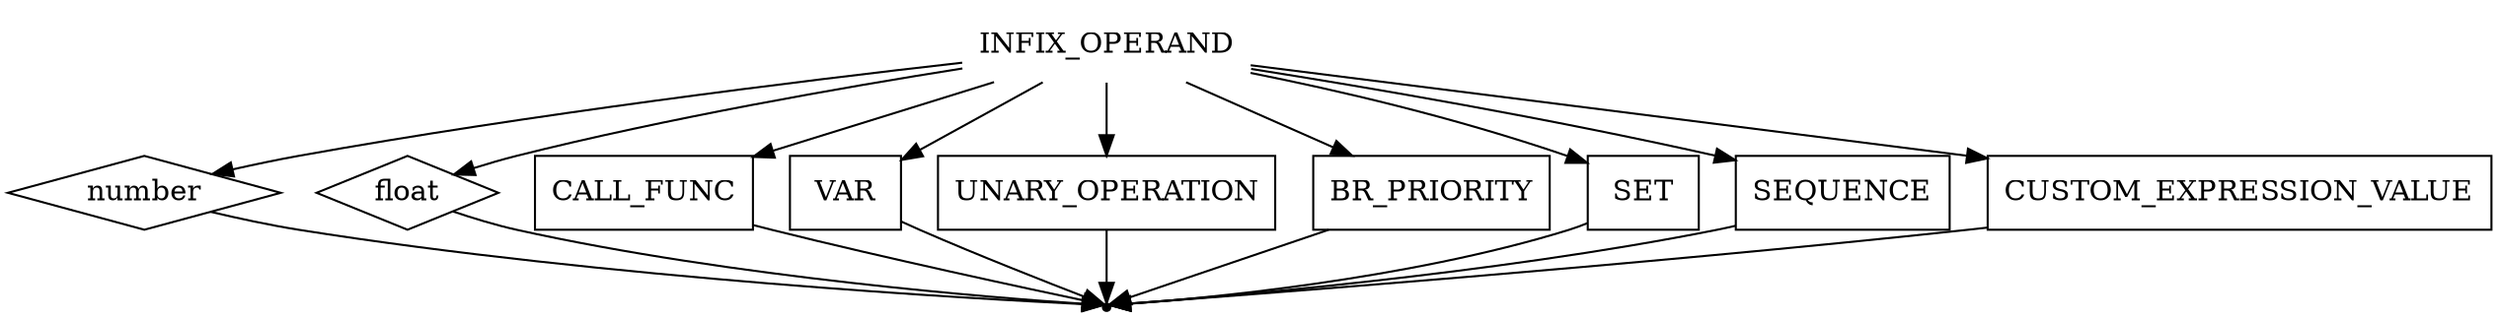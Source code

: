 digraph INFIX_OPERAND {
    start [label=INFIX_OPERAND shape=plaintext]
    int_const [label=number shape=diamond]
    float_const [label=float shape=diamond]
    call_func [label=CALL_FUNC shape=box]
    var [label=VAR shape=box]
    operation_unary [label=UNARY_OPERATION shape=box]
    br_prior [label=BR_PRIORITY shape=box]
    set [label=SET shape=box]
    sequence [label=SEQUENCE shape=box]
    custom_expr_value [label=CUSTOM_EXPRESSION_VALUE shape=box]

    end [label="" shape=point]

    start -> sequence
    start -> set
    start -> custom_expr_value
    start -> operation_unary
    start -> call_func
    start -> br_prior
    start -> int_const
    start -> float_const
    start -> var

    int_const -> end
    float_const -> end
    call_func -> end
    var -> end
    operation_unary -> end
    br_prior -> end
    set -> end
    sequence -> end
    custom_expr_value -> end
}